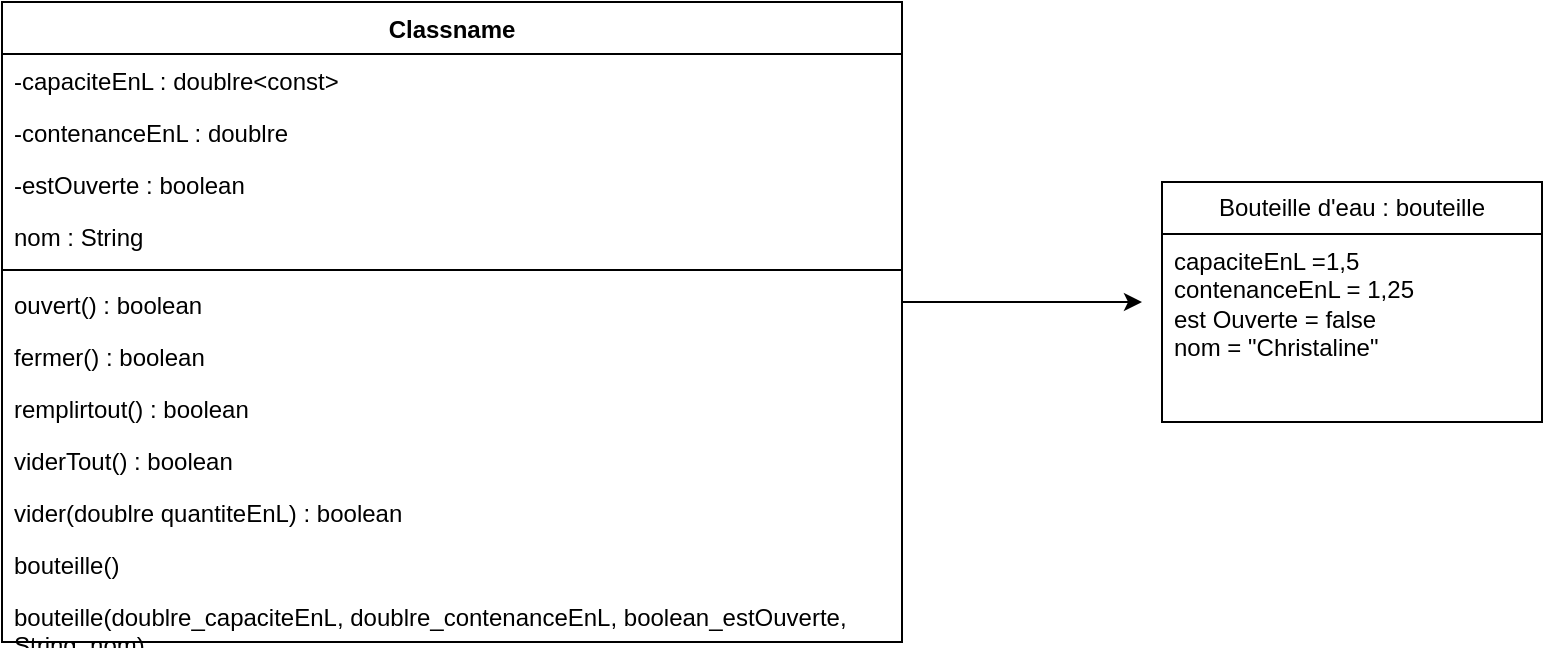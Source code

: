 <mxfile version="21.6.5" type="device">
  <diagram name="Page-1" id="97Bsm__V0UxfQRL-0CLP">
    <mxGraphModel dx="1194" dy="848" grid="1" gridSize="10" guides="1" tooltips="1" connect="1" arrows="1" fold="1" page="1" pageScale="1" pageWidth="827" pageHeight="1169" math="0" shadow="0">
      <root>
        <mxCell id="0" />
        <mxCell id="1" parent="0" />
        <mxCell id="JiLHuhKR-pPo9REAsDo5-19" value="Classname" style="swimlane;fontStyle=1;align=center;verticalAlign=top;childLayout=stackLayout;horizontal=1;startSize=26;horizontalStack=0;resizeParent=1;resizeParentMax=0;resizeLast=0;collapsible=1;marginBottom=0;whiteSpace=wrap;html=1;" vertex="1" parent="1">
          <mxGeometry x="30" y="60" width="450" height="320" as="geometry" />
        </mxCell>
        <mxCell id="JiLHuhKR-pPo9REAsDo5-20" value="-capaciteEnL : doublre&amp;lt;const&amp;gt;" style="text;strokeColor=none;fillColor=none;align=left;verticalAlign=top;spacingLeft=4;spacingRight=4;overflow=hidden;rotatable=0;points=[[0,0.5],[1,0.5]];portConstraint=eastwest;whiteSpace=wrap;html=1;" vertex="1" parent="JiLHuhKR-pPo9REAsDo5-19">
          <mxGeometry y="26" width="450" height="26" as="geometry" />
        </mxCell>
        <mxCell id="JiLHuhKR-pPo9REAsDo5-23" value="-contenanceEnL : doublre" style="text;strokeColor=none;fillColor=none;align=left;verticalAlign=top;spacingLeft=4;spacingRight=4;overflow=hidden;rotatable=0;points=[[0,0.5],[1,0.5]];portConstraint=eastwest;whiteSpace=wrap;html=1;" vertex="1" parent="JiLHuhKR-pPo9REAsDo5-19">
          <mxGeometry y="52" width="450" height="26" as="geometry" />
        </mxCell>
        <mxCell id="JiLHuhKR-pPo9REAsDo5-24" value="-estOuverte : boolean" style="text;strokeColor=none;fillColor=none;align=left;verticalAlign=top;spacingLeft=4;spacingRight=4;overflow=hidden;rotatable=0;points=[[0,0.5],[1,0.5]];portConstraint=eastwest;whiteSpace=wrap;html=1;" vertex="1" parent="JiLHuhKR-pPo9REAsDo5-19">
          <mxGeometry y="78" width="450" height="26" as="geometry" />
        </mxCell>
        <mxCell id="JiLHuhKR-pPo9REAsDo5-25" value="nom : String" style="text;strokeColor=none;fillColor=none;align=left;verticalAlign=top;spacingLeft=4;spacingRight=4;overflow=hidden;rotatable=0;points=[[0,0.5],[1,0.5]];portConstraint=eastwest;whiteSpace=wrap;html=1;" vertex="1" parent="JiLHuhKR-pPo9REAsDo5-19">
          <mxGeometry y="104" width="450" height="26" as="geometry" />
        </mxCell>
        <mxCell id="JiLHuhKR-pPo9REAsDo5-21" value="" style="line;strokeWidth=1;fillColor=none;align=left;verticalAlign=middle;spacingTop=-1;spacingLeft=3;spacingRight=3;rotatable=0;labelPosition=right;points=[];portConstraint=eastwest;strokeColor=inherit;" vertex="1" parent="JiLHuhKR-pPo9REAsDo5-19">
          <mxGeometry y="130" width="450" height="8" as="geometry" />
        </mxCell>
        <mxCell id="JiLHuhKR-pPo9REAsDo5-22" value="ouvert() : boolean&amp;nbsp;" style="text;strokeColor=none;fillColor=none;align=left;verticalAlign=top;spacingLeft=4;spacingRight=4;overflow=hidden;rotatable=0;points=[[0,0.5],[1,0.5]];portConstraint=eastwest;whiteSpace=wrap;html=1;" vertex="1" parent="JiLHuhKR-pPo9REAsDo5-19">
          <mxGeometry y="138" width="450" height="26" as="geometry" />
        </mxCell>
        <mxCell id="JiLHuhKR-pPo9REAsDo5-26" value="fermer() : boolean" style="text;strokeColor=none;fillColor=none;align=left;verticalAlign=top;spacingLeft=4;spacingRight=4;overflow=hidden;rotatable=0;points=[[0,0.5],[1,0.5]];portConstraint=eastwest;whiteSpace=wrap;html=1;" vertex="1" parent="JiLHuhKR-pPo9REAsDo5-19">
          <mxGeometry y="164" width="450" height="26" as="geometry" />
        </mxCell>
        <mxCell id="JiLHuhKR-pPo9REAsDo5-27" value="remplirtout() : boolean&amp;nbsp;" style="text;strokeColor=none;fillColor=none;align=left;verticalAlign=top;spacingLeft=4;spacingRight=4;overflow=hidden;rotatable=0;points=[[0,0.5],[1,0.5]];portConstraint=eastwest;whiteSpace=wrap;html=1;" vertex="1" parent="JiLHuhKR-pPo9REAsDo5-19">
          <mxGeometry y="190" width="450" height="26" as="geometry" />
        </mxCell>
        <mxCell id="JiLHuhKR-pPo9REAsDo5-28" value="viderTout() : boolean" style="text;strokeColor=none;fillColor=none;align=left;verticalAlign=top;spacingLeft=4;spacingRight=4;overflow=hidden;rotatable=0;points=[[0,0.5],[1,0.5]];portConstraint=eastwest;whiteSpace=wrap;html=1;" vertex="1" parent="JiLHuhKR-pPo9REAsDo5-19">
          <mxGeometry y="216" width="450" height="26" as="geometry" />
        </mxCell>
        <mxCell id="JiLHuhKR-pPo9REAsDo5-29" value="vider(doublre quantiteEnL) : boolean" style="text;strokeColor=none;fillColor=none;align=left;verticalAlign=top;spacingLeft=4;spacingRight=4;overflow=hidden;rotatable=0;points=[[0,0.5],[1,0.5]];portConstraint=eastwest;whiteSpace=wrap;html=1;" vertex="1" parent="JiLHuhKR-pPo9REAsDo5-19">
          <mxGeometry y="242" width="450" height="26" as="geometry" />
        </mxCell>
        <mxCell id="JiLHuhKR-pPo9REAsDo5-30" value="bouteille()" style="text;strokeColor=none;fillColor=none;align=left;verticalAlign=top;spacingLeft=4;spacingRight=4;overflow=hidden;rotatable=0;points=[[0,0.5],[1,0.5]];portConstraint=eastwest;whiteSpace=wrap;html=1;" vertex="1" parent="JiLHuhKR-pPo9REAsDo5-19">
          <mxGeometry y="268" width="450" height="26" as="geometry" />
        </mxCell>
        <mxCell id="JiLHuhKR-pPo9REAsDo5-31" value="bouteille(doublre_capaciteEnL, doublre_contenanceEnL, boolean_estOuverte, String_nom)" style="text;strokeColor=none;fillColor=none;align=left;verticalAlign=top;spacingLeft=4;spacingRight=4;overflow=hidden;rotatable=0;points=[[0,0.5],[1,0.5]];portConstraint=eastwest;whiteSpace=wrap;html=1;" vertex="1" parent="JiLHuhKR-pPo9REAsDo5-19">
          <mxGeometry y="294" width="450" height="26" as="geometry" />
        </mxCell>
        <mxCell id="JiLHuhKR-pPo9REAsDo5-33" value="Bouteille d&#39;eau : bouteille" style="swimlane;fontStyle=0;childLayout=stackLayout;horizontal=1;startSize=26;fillColor=none;horizontalStack=0;resizeParent=1;resizeParentMax=0;resizeLast=0;collapsible=1;marginBottom=0;whiteSpace=wrap;html=1;" vertex="1" parent="1">
          <mxGeometry x="610" y="150" width="190" height="120" as="geometry" />
        </mxCell>
        <mxCell id="JiLHuhKR-pPo9REAsDo5-34" value="capaciteEnL =1,5&lt;br&gt;contenanceEnL = 1,25&lt;br&gt;est Ouverte = false&lt;br&gt;nom = &quot;Christaline&quot;" style="text;strokeColor=none;fillColor=none;align=left;verticalAlign=top;spacingLeft=4;spacingRight=4;overflow=hidden;rotatable=0;points=[[0,0.5],[1,0.5]];portConstraint=eastwest;whiteSpace=wrap;html=1;" vertex="1" parent="JiLHuhKR-pPo9REAsDo5-33">
          <mxGeometry y="26" width="190" height="94" as="geometry" />
        </mxCell>
        <mxCell id="JiLHuhKR-pPo9REAsDo5-38" value="" style="endArrow=classic;html=1;rounded=0;" edge="1" parent="1">
          <mxGeometry width="50" height="50" relative="1" as="geometry">
            <mxPoint x="480" y="210" as="sourcePoint" />
            <mxPoint x="600" y="210" as="targetPoint" />
          </mxGeometry>
        </mxCell>
      </root>
    </mxGraphModel>
  </diagram>
</mxfile>
